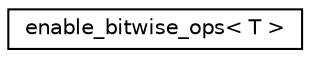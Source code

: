 digraph "Graphical Class Hierarchy"
{
 // LATEX_PDF_SIZE
  edge [fontname="Helvetica",fontsize="10",labelfontname="Helvetica",labelfontsize="10"];
  node [fontname="Helvetica",fontsize="10",shape=record];
  rankdir="LR";
  Node0 [label="enable_bitwise_ops\< T \>",height=0.2,width=0.4,color="black", fillcolor="white", style="filled",URL="$structarm__compute_1_1enable__bitwise__ops.xhtml",tooltip="Disable bitwise operations by default."];
}
